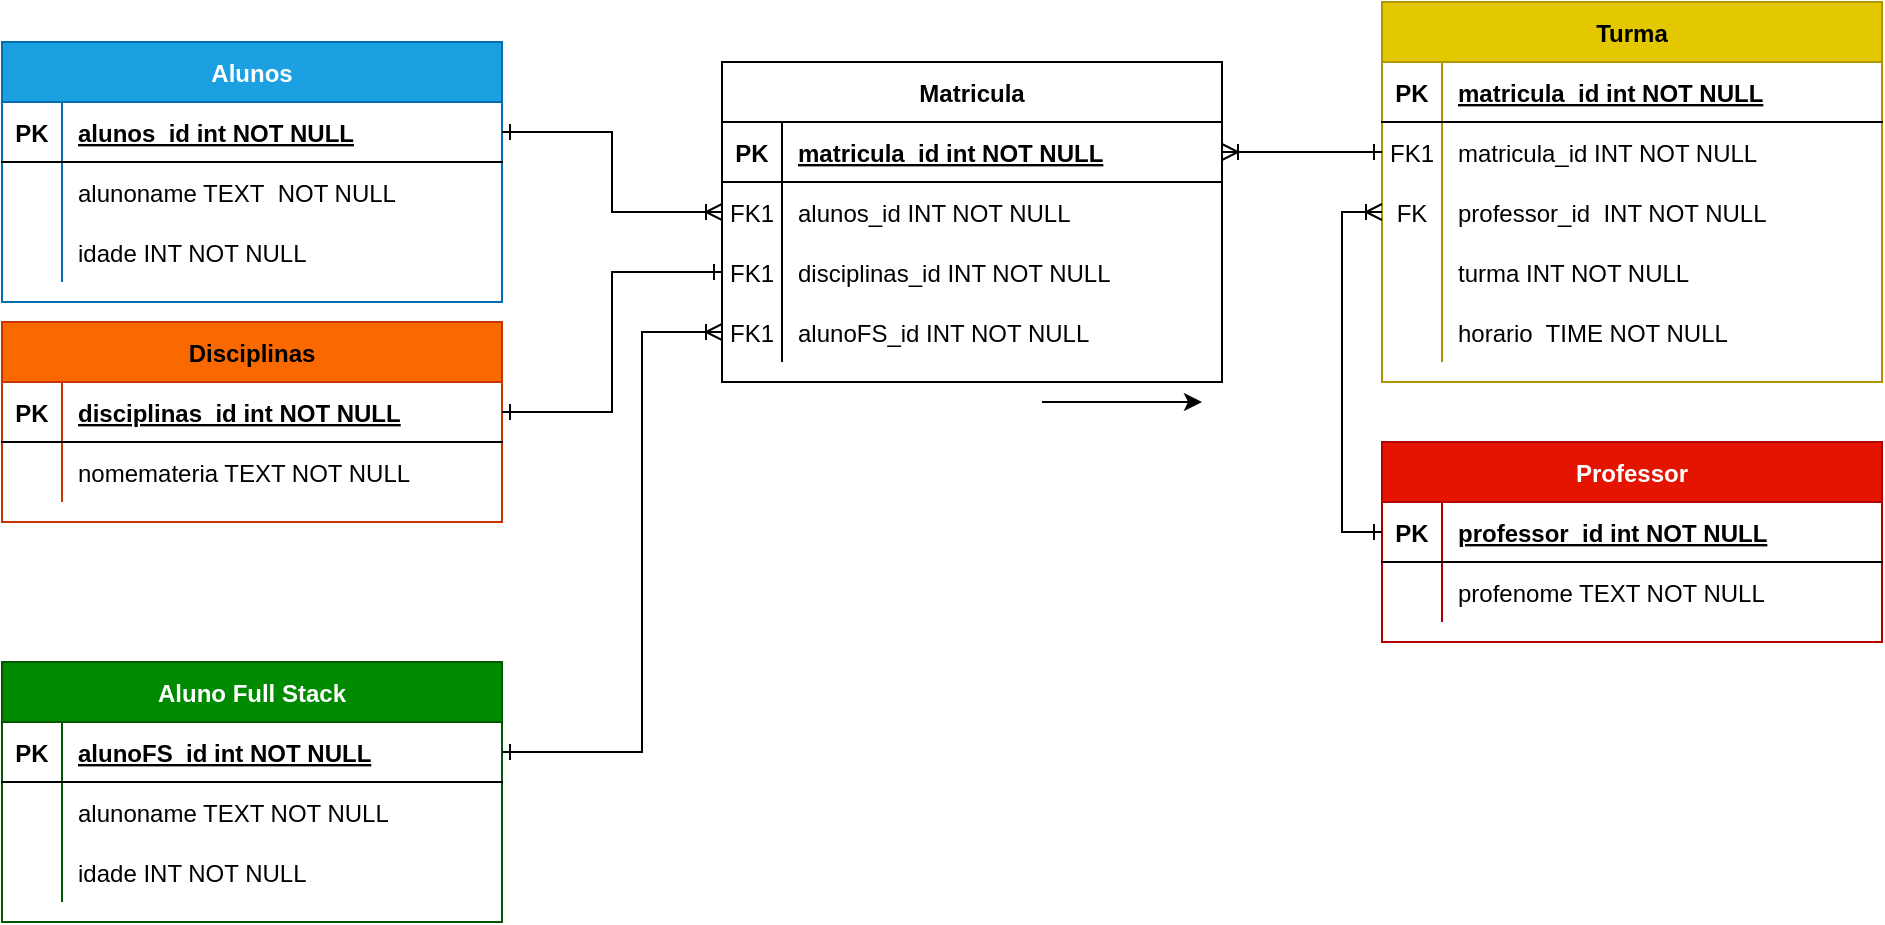<mxfile version="27.1.6">
  <diagram id="R2lEEEUBdFMjLlhIrx00" name="Page-1">
    <mxGraphModel dx="1892" dy="608" grid="1" gridSize="10" guides="1" tooltips="1" connect="1" arrows="1" fold="1" page="1" pageScale="1" pageWidth="850" pageHeight="1100" math="0" shadow="0" extFonts="Permanent Marker^https://fonts.googleapis.com/css?family=Permanent+Marker">
      <root>
        <mxCell id="0" />
        <mxCell id="1" parent="0" />
        <mxCell id="C-vyLk0tnHw3VtMMgP7b-23" value="Professor" style="shape=table;startSize=30;container=1;collapsible=1;childLayout=tableLayout;fixedRows=1;rowLines=0;fontStyle=1;align=center;resizeLast=1;fillColor=light-dark(#E51400,#CC0000);fontColor=#ffffff;strokeColor=#B20000;" parent="1" vertex="1">
          <mxGeometry x="300" y="240" width="250" height="100" as="geometry" />
        </mxCell>
        <mxCell id="C-vyLk0tnHw3VtMMgP7b-24" value="" style="shape=partialRectangle;collapsible=0;dropTarget=0;pointerEvents=0;fillColor=none;points=[[0,0.5],[1,0.5]];portConstraint=eastwest;top=0;left=0;right=0;bottom=1;" parent="C-vyLk0tnHw3VtMMgP7b-23" vertex="1">
          <mxGeometry y="30" width="250" height="30" as="geometry" />
        </mxCell>
        <mxCell id="C-vyLk0tnHw3VtMMgP7b-25" value="PK" style="shape=partialRectangle;overflow=hidden;connectable=0;fillColor=none;top=0;left=0;bottom=0;right=0;fontStyle=1;" parent="C-vyLk0tnHw3VtMMgP7b-24" vertex="1">
          <mxGeometry width="30" height="30" as="geometry">
            <mxRectangle width="30" height="30" as="alternateBounds" />
          </mxGeometry>
        </mxCell>
        <mxCell id="C-vyLk0tnHw3VtMMgP7b-26" value="professor_id int NOT NULL " style="shape=partialRectangle;overflow=hidden;connectable=0;fillColor=none;top=0;left=0;bottom=0;right=0;align=left;spacingLeft=6;fontStyle=5;" parent="C-vyLk0tnHw3VtMMgP7b-24" vertex="1">
          <mxGeometry x="30" width="220" height="30" as="geometry">
            <mxRectangle width="220" height="30" as="alternateBounds" />
          </mxGeometry>
        </mxCell>
        <mxCell id="C-vyLk0tnHw3VtMMgP7b-27" value="" style="shape=partialRectangle;collapsible=0;dropTarget=0;pointerEvents=0;fillColor=none;points=[[0,0.5],[1,0.5]];portConstraint=eastwest;top=0;left=0;right=0;bottom=0;" parent="C-vyLk0tnHw3VtMMgP7b-23" vertex="1">
          <mxGeometry y="60" width="250" height="30" as="geometry" />
        </mxCell>
        <mxCell id="C-vyLk0tnHw3VtMMgP7b-28" value="" style="shape=partialRectangle;overflow=hidden;connectable=0;fillColor=none;top=0;left=0;bottom=0;right=0;" parent="C-vyLk0tnHw3VtMMgP7b-27" vertex="1">
          <mxGeometry width="30" height="30" as="geometry">
            <mxRectangle width="30" height="30" as="alternateBounds" />
          </mxGeometry>
        </mxCell>
        <mxCell id="C-vyLk0tnHw3VtMMgP7b-29" value="profenome TEXT NOT NULL" style="shape=partialRectangle;overflow=hidden;connectable=0;fillColor=none;top=0;left=0;bottom=0;right=0;align=left;spacingLeft=6;" parent="C-vyLk0tnHw3VtMMgP7b-27" vertex="1">
          <mxGeometry x="30" width="220" height="30" as="geometry">
            <mxRectangle width="220" height="30" as="alternateBounds" />
          </mxGeometry>
        </mxCell>
        <mxCell id="92qGL-iQJVFh79GGp8AP-11" value="Disciplinas" style="shape=table;startSize=30;container=1;collapsible=1;childLayout=tableLayout;fixedRows=1;rowLines=0;fontStyle=1;align=center;resizeLast=1;fillColor=#fa6800;fontColor=#000000;strokeColor=#C73500;" parent="1" vertex="1">
          <mxGeometry x="-390" y="180" width="250" height="100" as="geometry" />
        </mxCell>
        <mxCell id="92qGL-iQJVFh79GGp8AP-12" value="" style="shape=partialRectangle;collapsible=0;dropTarget=0;pointerEvents=0;fillColor=none;points=[[0,0.5],[1,0.5]];portConstraint=eastwest;top=0;left=0;right=0;bottom=1;" parent="92qGL-iQJVFh79GGp8AP-11" vertex="1">
          <mxGeometry y="30" width="250" height="30" as="geometry" />
        </mxCell>
        <mxCell id="92qGL-iQJVFh79GGp8AP-13" value="PK" style="shape=partialRectangle;overflow=hidden;connectable=0;fillColor=none;top=0;left=0;bottom=0;right=0;fontStyle=1;" parent="92qGL-iQJVFh79GGp8AP-12" vertex="1">
          <mxGeometry width="30" height="30" as="geometry">
            <mxRectangle width="30" height="30" as="alternateBounds" />
          </mxGeometry>
        </mxCell>
        <mxCell id="92qGL-iQJVFh79GGp8AP-14" value="disciplinas_id int NOT NULL " style="shape=partialRectangle;overflow=hidden;connectable=0;fillColor=none;top=0;left=0;bottom=0;right=0;align=left;spacingLeft=6;fontStyle=5;" parent="92qGL-iQJVFh79GGp8AP-12" vertex="1">
          <mxGeometry x="30" width="220" height="30" as="geometry">
            <mxRectangle width="220" height="30" as="alternateBounds" />
          </mxGeometry>
        </mxCell>
        <mxCell id="92qGL-iQJVFh79GGp8AP-15" value="" style="shape=partialRectangle;collapsible=0;dropTarget=0;pointerEvents=0;fillColor=none;points=[[0,0.5],[1,0.5]];portConstraint=eastwest;top=0;left=0;right=0;bottom=0;" parent="92qGL-iQJVFh79GGp8AP-11" vertex="1">
          <mxGeometry y="60" width="250" height="30" as="geometry" />
        </mxCell>
        <mxCell id="92qGL-iQJVFh79GGp8AP-16" value="" style="shape=partialRectangle;overflow=hidden;connectable=0;fillColor=none;top=0;left=0;bottom=0;right=0;" parent="92qGL-iQJVFh79GGp8AP-15" vertex="1">
          <mxGeometry width="30" height="30" as="geometry">
            <mxRectangle width="30" height="30" as="alternateBounds" />
          </mxGeometry>
        </mxCell>
        <mxCell id="92qGL-iQJVFh79GGp8AP-17" value="nomemateria TEXT NOT NULL" style="shape=partialRectangle;overflow=hidden;connectable=0;fillColor=none;top=0;left=0;bottom=0;right=0;align=left;spacingLeft=6;" parent="92qGL-iQJVFh79GGp8AP-15" vertex="1">
          <mxGeometry x="30" width="220" height="30" as="geometry">
            <mxRectangle width="220" height="30" as="alternateBounds" />
          </mxGeometry>
        </mxCell>
        <mxCell id="92qGL-iQJVFh79GGp8AP-61" value="Alunos" style="shape=table;startSize=30;container=1;collapsible=1;childLayout=tableLayout;fixedRows=1;rowLines=0;fontStyle=1;align=center;resizeLast=1;fillColor=#1ba1e2;fontColor=#ffffff;strokeColor=#006EAF;" parent="1" vertex="1">
          <mxGeometry x="-390" y="40" width="250" height="130" as="geometry" />
        </mxCell>
        <mxCell id="92qGL-iQJVFh79GGp8AP-62" value="" style="shape=partialRectangle;collapsible=0;dropTarget=0;pointerEvents=0;fillColor=none;points=[[0,0.5],[1,0.5]];portConstraint=eastwest;top=0;left=0;right=0;bottom=1;" parent="92qGL-iQJVFh79GGp8AP-61" vertex="1">
          <mxGeometry y="30" width="250" height="30" as="geometry" />
        </mxCell>
        <mxCell id="92qGL-iQJVFh79GGp8AP-63" value="PK" style="shape=partialRectangle;overflow=hidden;connectable=0;fillColor=none;top=0;left=0;bottom=0;right=0;fontStyle=1;" parent="92qGL-iQJVFh79GGp8AP-62" vertex="1">
          <mxGeometry width="30" height="30" as="geometry">
            <mxRectangle width="30" height="30" as="alternateBounds" />
          </mxGeometry>
        </mxCell>
        <mxCell id="92qGL-iQJVFh79GGp8AP-64" value="alunos_id int NOT NULL " style="shape=partialRectangle;overflow=hidden;connectable=0;fillColor=none;top=0;left=0;bottom=0;right=0;align=left;spacingLeft=6;fontStyle=5;" parent="92qGL-iQJVFh79GGp8AP-62" vertex="1">
          <mxGeometry x="30" width="220" height="30" as="geometry">
            <mxRectangle width="220" height="30" as="alternateBounds" />
          </mxGeometry>
        </mxCell>
        <mxCell id="92qGL-iQJVFh79GGp8AP-65" value="" style="shape=partialRectangle;collapsible=0;dropTarget=0;pointerEvents=0;fillColor=none;points=[[0,0.5],[1,0.5]];portConstraint=eastwest;top=0;left=0;right=0;bottom=0;" parent="92qGL-iQJVFh79GGp8AP-61" vertex="1">
          <mxGeometry y="60" width="250" height="30" as="geometry" />
        </mxCell>
        <mxCell id="92qGL-iQJVFh79GGp8AP-66" value="" style="shape=partialRectangle;overflow=hidden;connectable=0;fillColor=none;top=0;left=0;bottom=0;right=0;" parent="92qGL-iQJVFh79GGp8AP-65" vertex="1">
          <mxGeometry width="30" height="30" as="geometry">
            <mxRectangle width="30" height="30" as="alternateBounds" />
          </mxGeometry>
        </mxCell>
        <mxCell id="92qGL-iQJVFh79GGp8AP-67" value="alunoname TEXT  NOT NULL" style="shape=partialRectangle;overflow=hidden;connectable=0;fillColor=none;top=0;left=0;bottom=0;right=0;align=left;spacingLeft=6;" parent="92qGL-iQJVFh79GGp8AP-65" vertex="1">
          <mxGeometry x="30" width="220" height="30" as="geometry">
            <mxRectangle width="220" height="30" as="alternateBounds" />
          </mxGeometry>
        </mxCell>
        <mxCell id="92qGL-iQJVFh79GGp8AP-68" value="" style="shape=partialRectangle;collapsible=0;dropTarget=0;pointerEvents=0;fillColor=none;points=[[0,0.5],[1,0.5]];portConstraint=eastwest;top=0;left=0;right=0;bottom=0;" parent="92qGL-iQJVFh79GGp8AP-61" vertex="1">
          <mxGeometry y="90" width="250" height="30" as="geometry" />
        </mxCell>
        <mxCell id="92qGL-iQJVFh79GGp8AP-69" value="" style="shape=partialRectangle;overflow=hidden;connectable=0;fillColor=none;top=0;left=0;bottom=0;right=0;" parent="92qGL-iQJVFh79GGp8AP-68" vertex="1">
          <mxGeometry width="30" height="30" as="geometry">
            <mxRectangle width="30" height="30" as="alternateBounds" />
          </mxGeometry>
        </mxCell>
        <mxCell id="92qGL-iQJVFh79GGp8AP-70" value="idade INT NOT NULL" style="shape=partialRectangle;overflow=hidden;connectable=0;fillColor=none;top=0;left=0;bottom=0;right=0;align=left;spacingLeft=6;" parent="92qGL-iQJVFh79GGp8AP-68" vertex="1">
          <mxGeometry x="30" width="220" height="30" as="geometry">
            <mxRectangle width="220" height="30" as="alternateBounds" />
          </mxGeometry>
        </mxCell>
        <mxCell id="92qGL-iQJVFh79GGp8AP-93" value="Turma" style="shape=table;startSize=30;container=1;collapsible=1;childLayout=tableLayout;fixedRows=1;rowLines=0;fontStyle=1;align=center;resizeLast=1;fillColor=light-dark(#E3C800,#FFFF00);fontColor=light-dark(#000000,#000000);strokeColor=#B09500;" parent="1" vertex="1">
          <mxGeometry x="300" y="20" width="250" height="190" as="geometry" />
        </mxCell>
        <mxCell id="92qGL-iQJVFh79GGp8AP-94" value="" style="shape=partialRectangle;collapsible=0;dropTarget=0;pointerEvents=0;fillColor=none;points=[[0,0.5],[1,0.5]];portConstraint=eastwest;top=0;left=0;right=0;bottom=1;" parent="92qGL-iQJVFh79GGp8AP-93" vertex="1">
          <mxGeometry y="30" width="250" height="30" as="geometry" />
        </mxCell>
        <mxCell id="92qGL-iQJVFh79GGp8AP-95" value="PK" style="shape=partialRectangle;overflow=hidden;connectable=0;fillColor=none;top=0;left=0;bottom=0;right=0;fontStyle=1;" parent="92qGL-iQJVFh79GGp8AP-94" vertex="1">
          <mxGeometry width="30" height="30" as="geometry">
            <mxRectangle width="30" height="30" as="alternateBounds" />
          </mxGeometry>
        </mxCell>
        <mxCell id="92qGL-iQJVFh79GGp8AP-96" value="matricula_id int NOT NULL " style="shape=partialRectangle;overflow=hidden;connectable=0;fillColor=none;top=0;left=0;bottom=0;right=0;align=left;spacingLeft=6;fontStyle=5;" parent="92qGL-iQJVFh79GGp8AP-94" vertex="1">
          <mxGeometry x="30" width="220" height="30" as="geometry">
            <mxRectangle width="220" height="30" as="alternateBounds" />
          </mxGeometry>
        </mxCell>
        <mxCell id="92qGL-iQJVFh79GGp8AP-97" value="" style="shape=partialRectangle;collapsible=0;dropTarget=0;pointerEvents=0;fillColor=none;points=[[0,0.5],[1,0.5]];portConstraint=eastwest;top=0;left=0;right=0;bottom=0;" parent="92qGL-iQJVFh79GGp8AP-93" vertex="1">
          <mxGeometry y="60" width="250" height="30" as="geometry" />
        </mxCell>
        <mxCell id="92qGL-iQJVFh79GGp8AP-98" value="FK1" style="shape=partialRectangle;overflow=hidden;connectable=0;fillColor=none;top=0;left=0;bottom=0;right=0;" parent="92qGL-iQJVFh79GGp8AP-97" vertex="1">
          <mxGeometry width="30" height="30" as="geometry">
            <mxRectangle width="30" height="30" as="alternateBounds" />
          </mxGeometry>
        </mxCell>
        <mxCell id="92qGL-iQJVFh79GGp8AP-99" value="matricula_id INT NOT NULL" style="shape=partialRectangle;overflow=hidden;connectable=0;fillColor=none;top=0;left=0;bottom=0;right=0;align=left;spacingLeft=6;" parent="92qGL-iQJVFh79GGp8AP-97" vertex="1">
          <mxGeometry x="30" width="220" height="30" as="geometry">
            <mxRectangle width="220" height="30" as="alternateBounds" />
          </mxGeometry>
        </mxCell>
        <mxCell id="92qGL-iQJVFh79GGp8AP-103" value="" style="shape=partialRectangle;collapsible=0;dropTarget=0;pointerEvents=0;fillColor=none;points=[[0,0.5],[1,0.5]];portConstraint=eastwest;top=0;left=0;right=0;bottom=0;" parent="92qGL-iQJVFh79GGp8AP-93" vertex="1">
          <mxGeometry y="90" width="250" height="30" as="geometry" />
        </mxCell>
        <mxCell id="92qGL-iQJVFh79GGp8AP-104" value="FK" style="shape=partialRectangle;overflow=hidden;connectable=0;fillColor=none;top=0;left=0;bottom=0;right=0;" parent="92qGL-iQJVFh79GGp8AP-103" vertex="1">
          <mxGeometry width="30" height="30" as="geometry">
            <mxRectangle width="30" height="30" as="alternateBounds" />
          </mxGeometry>
        </mxCell>
        <mxCell id="92qGL-iQJVFh79GGp8AP-105" value="professor_id  INT NOT NULL" style="shape=partialRectangle;overflow=hidden;connectable=0;fillColor=none;top=0;left=0;bottom=0;right=0;align=left;spacingLeft=6;" parent="92qGL-iQJVFh79GGp8AP-103" vertex="1">
          <mxGeometry x="30" width="220" height="30" as="geometry">
            <mxRectangle width="220" height="30" as="alternateBounds" />
          </mxGeometry>
        </mxCell>
        <mxCell id="92qGL-iQJVFh79GGp8AP-196" value="" style="shape=partialRectangle;collapsible=0;dropTarget=0;pointerEvents=0;fillColor=none;points=[[0,0.5],[1,0.5]];portConstraint=eastwest;top=0;left=0;right=0;bottom=0;" parent="92qGL-iQJVFh79GGp8AP-93" vertex="1">
          <mxGeometry y="120" width="250" height="30" as="geometry" />
        </mxCell>
        <mxCell id="92qGL-iQJVFh79GGp8AP-197" value="" style="shape=partialRectangle;overflow=hidden;connectable=0;fillColor=none;top=0;left=0;bottom=0;right=0;" parent="92qGL-iQJVFh79GGp8AP-196" vertex="1">
          <mxGeometry width="30" height="30" as="geometry">
            <mxRectangle width="30" height="30" as="alternateBounds" />
          </mxGeometry>
        </mxCell>
        <mxCell id="92qGL-iQJVFh79GGp8AP-198" value="turma INT NOT NULL" style="shape=partialRectangle;overflow=hidden;connectable=0;fillColor=none;top=0;left=0;bottom=0;right=0;align=left;spacingLeft=6;" parent="92qGL-iQJVFh79GGp8AP-196" vertex="1">
          <mxGeometry x="30" width="220" height="30" as="geometry">
            <mxRectangle width="220" height="30" as="alternateBounds" />
          </mxGeometry>
        </mxCell>
        <mxCell id="dzckwKaX71JiHzv6tSzC-1" value="" style="shape=partialRectangle;collapsible=0;dropTarget=0;pointerEvents=0;fillColor=none;points=[[0,0.5],[1,0.5]];portConstraint=eastwest;top=0;left=0;right=0;bottom=0;" vertex="1" parent="92qGL-iQJVFh79GGp8AP-93">
          <mxGeometry y="150" width="250" height="30" as="geometry" />
        </mxCell>
        <mxCell id="dzckwKaX71JiHzv6tSzC-2" value="" style="shape=partialRectangle;overflow=hidden;connectable=0;fillColor=none;top=0;left=0;bottom=0;right=0;" vertex="1" parent="dzckwKaX71JiHzv6tSzC-1">
          <mxGeometry width="30" height="30" as="geometry">
            <mxRectangle width="30" height="30" as="alternateBounds" />
          </mxGeometry>
        </mxCell>
        <mxCell id="dzckwKaX71JiHzv6tSzC-3" value="horario  TIME NOT NULL" style="shape=partialRectangle;overflow=hidden;connectable=0;fillColor=none;top=0;left=0;bottom=0;right=0;align=left;spacingLeft=6;" vertex="1" parent="dzckwKaX71JiHzv6tSzC-1">
          <mxGeometry x="30" width="220" height="30" as="geometry">
            <mxRectangle width="220" height="30" as="alternateBounds" />
          </mxGeometry>
        </mxCell>
        <mxCell id="92qGL-iQJVFh79GGp8AP-106" value="Aluno Full Stack" style="shape=table;startSize=30;container=1;collapsible=1;childLayout=tableLayout;fixedRows=1;rowLines=0;fontStyle=1;align=center;resizeLast=1;fillColor=#008a00;fontColor=#ffffff;strokeColor=#005700;" parent="1" vertex="1">
          <mxGeometry x="-390" y="350" width="250" height="130" as="geometry" />
        </mxCell>
        <mxCell id="92qGL-iQJVFh79GGp8AP-107" value="" style="shape=partialRectangle;collapsible=0;dropTarget=0;pointerEvents=0;fillColor=none;points=[[0,0.5],[1,0.5]];portConstraint=eastwest;top=0;left=0;right=0;bottom=1;" parent="92qGL-iQJVFh79GGp8AP-106" vertex="1">
          <mxGeometry y="30" width="250" height="30" as="geometry" />
        </mxCell>
        <mxCell id="92qGL-iQJVFh79GGp8AP-108" value="PK" style="shape=partialRectangle;overflow=hidden;connectable=0;fillColor=none;top=0;left=0;bottom=0;right=0;fontStyle=1;" parent="92qGL-iQJVFh79GGp8AP-107" vertex="1">
          <mxGeometry width="30" height="30" as="geometry">
            <mxRectangle width="30" height="30" as="alternateBounds" />
          </mxGeometry>
        </mxCell>
        <mxCell id="92qGL-iQJVFh79GGp8AP-109" value="alunoFS_id int NOT NULL " style="shape=partialRectangle;overflow=hidden;connectable=0;fillColor=none;top=0;left=0;bottom=0;right=0;align=left;spacingLeft=6;fontStyle=5;" parent="92qGL-iQJVFh79GGp8AP-107" vertex="1">
          <mxGeometry x="30" width="220" height="30" as="geometry">
            <mxRectangle width="220" height="30" as="alternateBounds" />
          </mxGeometry>
        </mxCell>
        <mxCell id="92qGL-iQJVFh79GGp8AP-110" value="" style="shape=partialRectangle;collapsible=0;dropTarget=0;pointerEvents=0;fillColor=none;points=[[0,0.5],[1,0.5]];portConstraint=eastwest;top=0;left=0;right=0;bottom=0;" parent="92qGL-iQJVFh79GGp8AP-106" vertex="1">
          <mxGeometry y="60" width="250" height="30" as="geometry" />
        </mxCell>
        <mxCell id="92qGL-iQJVFh79GGp8AP-111" value="" style="shape=partialRectangle;overflow=hidden;connectable=0;fillColor=none;top=0;left=0;bottom=0;right=0;" parent="92qGL-iQJVFh79GGp8AP-110" vertex="1">
          <mxGeometry width="30" height="30" as="geometry">
            <mxRectangle width="30" height="30" as="alternateBounds" />
          </mxGeometry>
        </mxCell>
        <mxCell id="92qGL-iQJVFh79GGp8AP-112" value="alunoname TEXT NOT NULL" style="shape=partialRectangle;overflow=hidden;connectable=0;fillColor=none;top=0;left=0;bottom=0;right=0;align=left;spacingLeft=6;" parent="92qGL-iQJVFh79GGp8AP-110" vertex="1">
          <mxGeometry x="30" width="220" height="30" as="geometry">
            <mxRectangle width="220" height="30" as="alternateBounds" />
          </mxGeometry>
        </mxCell>
        <mxCell id="92qGL-iQJVFh79GGp8AP-113" value="" style="shape=partialRectangle;collapsible=0;dropTarget=0;pointerEvents=0;fillColor=none;points=[[0,0.5],[1,0.5]];portConstraint=eastwest;top=0;left=0;right=0;bottom=0;" parent="92qGL-iQJVFh79GGp8AP-106" vertex="1">
          <mxGeometry y="90" width="250" height="30" as="geometry" />
        </mxCell>
        <mxCell id="92qGL-iQJVFh79GGp8AP-114" value="" style="shape=partialRectangle;overflow=hidden;connectable=0;fillColor=none;top=0;left=0;bottom=0;right=0;" parent="92qGL-iQJVFh79GGp8AP-113" vertex="1">
          <mxGeometry width="30" height="30" as="geometry">
            <mxRectangle width="30" height="30" as="alternateBounds" />
          </mxGeometry>
        </mxCell>
        <mxCell id="92qGL-iQJVFh79GGp8AP-115" value="idade INT NOT NULL" style="shape=partialRectangle;overflow=hidden;connectable=0;fillColor=none;top=0;left=0;bottom=0;right=0;align=left;spacingLeft=6;" parent="92qGL-iQJVFh79GGp8AP-113" vertex="1">
          <mxGeometry x="30" width="220" height="30" as="geometry">
            <mxRectangle width="220" height="30" as="alternateBounds" />
          </mxGeometry>
        </mxCell>
        <mxCell id="92qGL-iQJVFh79GGp8AP-201" value="Matricula" style="shape=table;startSize=30;container=1;collapsible=1;childLayout=tableLayout;fixedRows=1;rowLines=0;fontStyle=1;align=center;resizeLast=1;" parent="1" vertex="1">
          <mxGeometry x="-30" y="50" width="250" height="160" as="geometry" />
        </mxCell>
        <mxCell id="92qGL-iQJVFh79GGp8AP-202" value="" style="shape=partialRectangle;collapsible=0;dropTarget=0;pointerEvents=0;fillColor=none;points=[[0,0.5],[1,0.5]];portConstraint=eastwest;top=0;left=0;right=0;bottom=1;" parent="92qGL-iQJVFh79GGp8AP-201" vertex="1">
          <mxGeometry y="30" width="250" height="30" as="geometry" />
        </mxCell>
        <mxCell id="92qGL-iQJVFh79GGp8AP-203" value="PK" style="shape=partialRectangle;overflow=hidden;connectable=0;fillColor=none;top=0;left=0;bottom=0;right=0;fontStyle=1;" parent="92qGL-iQJVFh79GGp8AP-202" vertex="1">
          <mxGeometry width="30" height="30" as="geometry">
            <mxRectangle width="30" height="30" as="alternateBounds" />
          </mxGeometry>
        </mxCell>
        <mxCell id="92qGL-iQJVFh79GGp8AP-204" value="matricula_id int NOT NULL " style="shape=partialRectangle;overflow=hidden;connectable=0;fillColor=none;top=0;left=0;bottom=0;right=0;align=left;spacingLeft=6;fontStyle=5;" parent="92qGL-iQJVFh79GGp8AP-202" vertex="1">
          <mxGeometry x="30" width="220" height="30" as="geometry">
            <mxRectangle width="220" height="30" as="alternateBounds" />
          </mxGeometry>
        </mxCell>
        <mxCell id="92qGL-iQJVFh79GGp8AP-205" value="" style="shape=partialRectangle;collapsible=0;dropTarget=0;pointerEvents=0;fillColor=none;points=[[0,0.5],[1,0.5]];portConstraint=eastwest;top=0;left=0;right=0;bottom=0;" parent="92qGL-iQJVFh79GGp8AP-201" vertex="1">
          <mxGeometry y="60" width="250" height="30" as="geometry" />
        </mxCell>
        <mxCell id="92qGL-iQJVFh79GGp8AP-206" value="FK1" style="shape=partialRectangle;overflow=hidden;connectable=0;fillColor=none;top=0;left=0;bottom=0;right=0;" parent="92qGL-iQJVFh79GGp8AP-205" vertex="1">
          <mxGeometry width="30" height="30" as="geometry">
            <mxRectangle width="30" height="30" as="alternateBounds" />
          </mxGeometry>
        </mxCell>
        <mxCell id="92qGL-iQJVFh79GGp8AP-207" value="alunos_id INT NOT NULL" style="shape=partialRectangle;overflow=hidden;connectable=0;fillColor=none;top=0;left=0;bottom=0;right=0;align=left;spacingLeft=6;" parent="92qGL-iQJVFh79GGp8AP-205" vertex="1">
          <mxGeometry x="30" width="220" height="30" as="geometry">
            <mxRectangle width="220" height="30" as="alternateBounds" />
          </mxGeometry>
        </mxCell>
        <mxCell id="92qGL-iQJVFh79GGp8AP-222" value="" style="shape=partialRectangle;collapsible=0;dropTarget=0;pointerEvents=0;fillColor=none;points=[[0,0.5],[1,0.5]];portConstraint=eastwest;top=0;left=0;right=0;bottom=0;" parent="92qGL-iQJVFh79GGp8AP-201" vertex="1">
          <mxGeometry y="90" width="250" height="30" as="geometry" />
        </mxCell>
        <mxCell id="92qGL-iQJVFh79GGp8AP-223" value="FK1" style="shape=partialRectangle;overflow=hidden;connectable=0;fillColor=none;top=0;left=0;bottom=0;right=0;" parent="92qGL-iQJVFh79GGp8AP-222" vertex="1">
          <mxGeometry width="30" height="30" as="geometry">
            <mxRectangle width="30" height="30" as="alternateBounds" />
          </mxGeometry>
        </mxCell>
        <mxCell id="92qGL-iQJVFh79GGp8AP-224" value="disciplinas_id INT NOT NULL" style="shape=partialRectangle;overflow=hidden;connectable=0;fillColor=none;top=0;left=0;bottom=0;right=0;align=left;spacingLeft=6;" parent="92qGL-iQJVFh79GGp8AP-222" vertex="1">
          <mxGeometry x="30" width="220" height="30" as="geometry">
            <mxRectangle width="220" height="30" as="alternateBounds" />
          </mxGeometry>
        </mxCell>
        <mxCell id="92qGL-iQJVFh79GGp8AP-232" value="" style="shape=partialRectangle;collapsible=0;dropTarget=0;pointerEvents=0;fillColor=none;points=[[0,0.5],[1,0.5]];portConstraint=eastwest;top=0;left=0;right=0;bottom=0;" parent="92qGL-iQJVFh79GGp8AP-201" vertex="1">
          <mxGeometry y="120" width="250" height="30" as="geometry" />
        </mxCell>
        <mxCell id="92qGL-iQJVFh79GGp8AP-233" value="FK1" style="shape=partialRectangle;overflow=hidden;connectable=0;fillColor=none;top=0;left=0;bottom=0;right=0;" parent="92qGL-iQJVFh79GGp8AP-232" vertex="1">
          <mxGeometry width="30" height="30" as="geometry">
            <mxRectangle width="30" height="30" as="alternateBounds" />
          </mxGeometry>
        </mxCell>
        <mxCell id="92qGL-iQJVFh79GGp8AP-234" value="alunoFS_id INT NOT NULL" style="shape=partialRectangle;overflow=hidden;connectable=0;fillColor=none;top=0;left=0;bottom=0;right=0;align=left;spacingLeft=6;" parent="92qGL-iQJVFh79GGp8AP-232" vertex="1">
          <mxGeometry x="30" width="220" height="30" as="geometry">
            <mxRectangle width="220" height="30" as="alternateBounds" />
          </mxGeometry>
        </mxCell>
        <mxCell id="92qGL-iQJVFh79GGp8AP-221" style="edgeStyle=orthogonalEdgeStyle;rounded=0;orthogonalLoop=1;jettySize=auto;html=1;exitX=1;exitY=0.5;exitDx=0;exitDy=0;entryX=0;entryY=0.5;entryDx=0;entryDy=0;startArrow=ERone;startFill=0;endArrow=ERoneToMany;endFill=0;" parent="1" source="92qGL-iQJVFh79GGp8AP-62" target="92qGL-iQJVFh79GGp8AP-205" edge="1">
          <mxGeometry relative="1" as="geometry" />
        </mxCell>
        <mxCell id="92qGL-iQJVFh79GGp8AP-225" style="edgeStyle=orthogonalEdgeStyle;rounded=0;orthogonalLoop=1;jettySize=auto;html=1;exitX=1;exitY=0.5;exitDx=0;exitDy=0;entryX=0;entryY=0.5;entryDx=0;entryDy=0;startArrow=ERone;startFill=0;endArrow=ERone;endFill=0;" parent="1" source="92qGL-iQJVFh79GGp8AP-12" target="92qGL-iQJVFh79GGp8AP-222" edge="1">
          <mxGeometry relative="1" as="geometry" />
        </mxCell>
        <mxCell id="92qGL-iQJVFh79GGp8AP-230" style="edgeStyle=orthogonalEdgeStyle;rounded=0;orthogonalLoop=1;jettySize=auto;html=1;exitX=1;exitY=0.5;exitDx=0;exitDy=0;entryX=0;entryY=0.5;entryDx=0;entryDy=0;startArrow=ERoneToMany;startFill=0;endArrow=ERone;endFill=0;" parent="1" source="92qGL-iQJVFh79GGp8AP-202" target="92qGL-iQJVFh79GGp8AP-97" edge="1">
          <mxGeometry relative="1" as="geometry" />
        </mxCell>
        <mxCell id="92qGL-iQJVFh79GGp8AP-235" style="edgeStyle=orthogonalEdgeStyle;rounded=0;orthogonalLoop=1;jettySize=auto;html=1;exitX=1;exitY=0.5;exitDx=0;exitDy=0;entryX=0;entryY=0.5;entryDx=0;entryDy=0;startArrow=ERone;startFill=0;endArrow=ERoneToMany;endFill=0;" parent="1" source="92qGL-iQJVFh79GGp8AP-107" target="92qGL-iQJVFh79GGp8AP-232" edge="1">
          <mxGeometry relative="1" as="geometry">
            <Array as="points">
              <mxPoint x="-70" y="395" />
              <mxPoint x="-70" y="185" />
            </Array>
          </mxGeometry>
        </mxCell>
        <mxCell id="92qGL-iQJVFh79GGp8AP-236" style="edgeStyle=orthogonalEdgeStyle;rounded=0;orthogonalLoop=1;jettySize=auto;html=1;exitX=0;exitY=0.5;exitDx=0;exitDy=0;entryX=0;entryY=0.5;entryDx=0;entryDy=0;endArrow=ERoneToMany;endFill=0;startArrow=ERone;startFill=0;" parent="1" source="C-vyLk0tnHw3VtMMgP7b-24" target="92qGL-iQJVFh79GGp8AP-103" edge="1">
          <mxGeometry relative="1" as="geometry" />
        </mxCell>
        <mxCell id="dzckwKaX71JiHzv6tSzC-4" value="" style="edgeStyle=none;orthogonalLoop=1;jettySize=auto;html=1;rounded=0;" edge="1" parent="1">
          <mxGeometry width="80" relative="1" as="geometry">
            <mxPoint x="130" y="220" as="sourcePoint" />
            <mxPoint x="210" y="220" as="targetPoint" />
            <Array as="points" />
          </mxGeometry>
        </mxCell>
      </root>
    </mxGraphModel>
  </diagram>
</mxfile>
